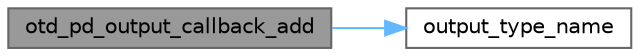 digraph "otd_pd_output_callback_add"
{
 // LATEX_PDF_SIZE
  bgcolor="transparent";
  edge [fontname=Helvetica,fontsize=10,labelfontname=Helvetica,labelfontsize=10];
  node [fontname=Helvetica,fontsize=10,shape=box,height=0.2,width=0.4];
  rankdir="LR";
  Node1 [id="Node000001",label="otd_pd_output_callback_add",height=0.2,width=0.4,color="gray40", fillcolor="grey60", style="filled", fontcolor="black",tooltip="Register/add a decoder output callback function."];
  Node1 -> Node2 [id="edge1_Node000001_Node000002",color="steelblue1",style="solid",tooltip=" "];
  Node2 [id="Node000002",label="output_type_name",height=0.2,width=0.4,color="grey40", fillcolor="white", style="filled",URL="$a00080.html#a32836f40cd48533652e96ed567b4c6c5",tooltip=" "];
}
